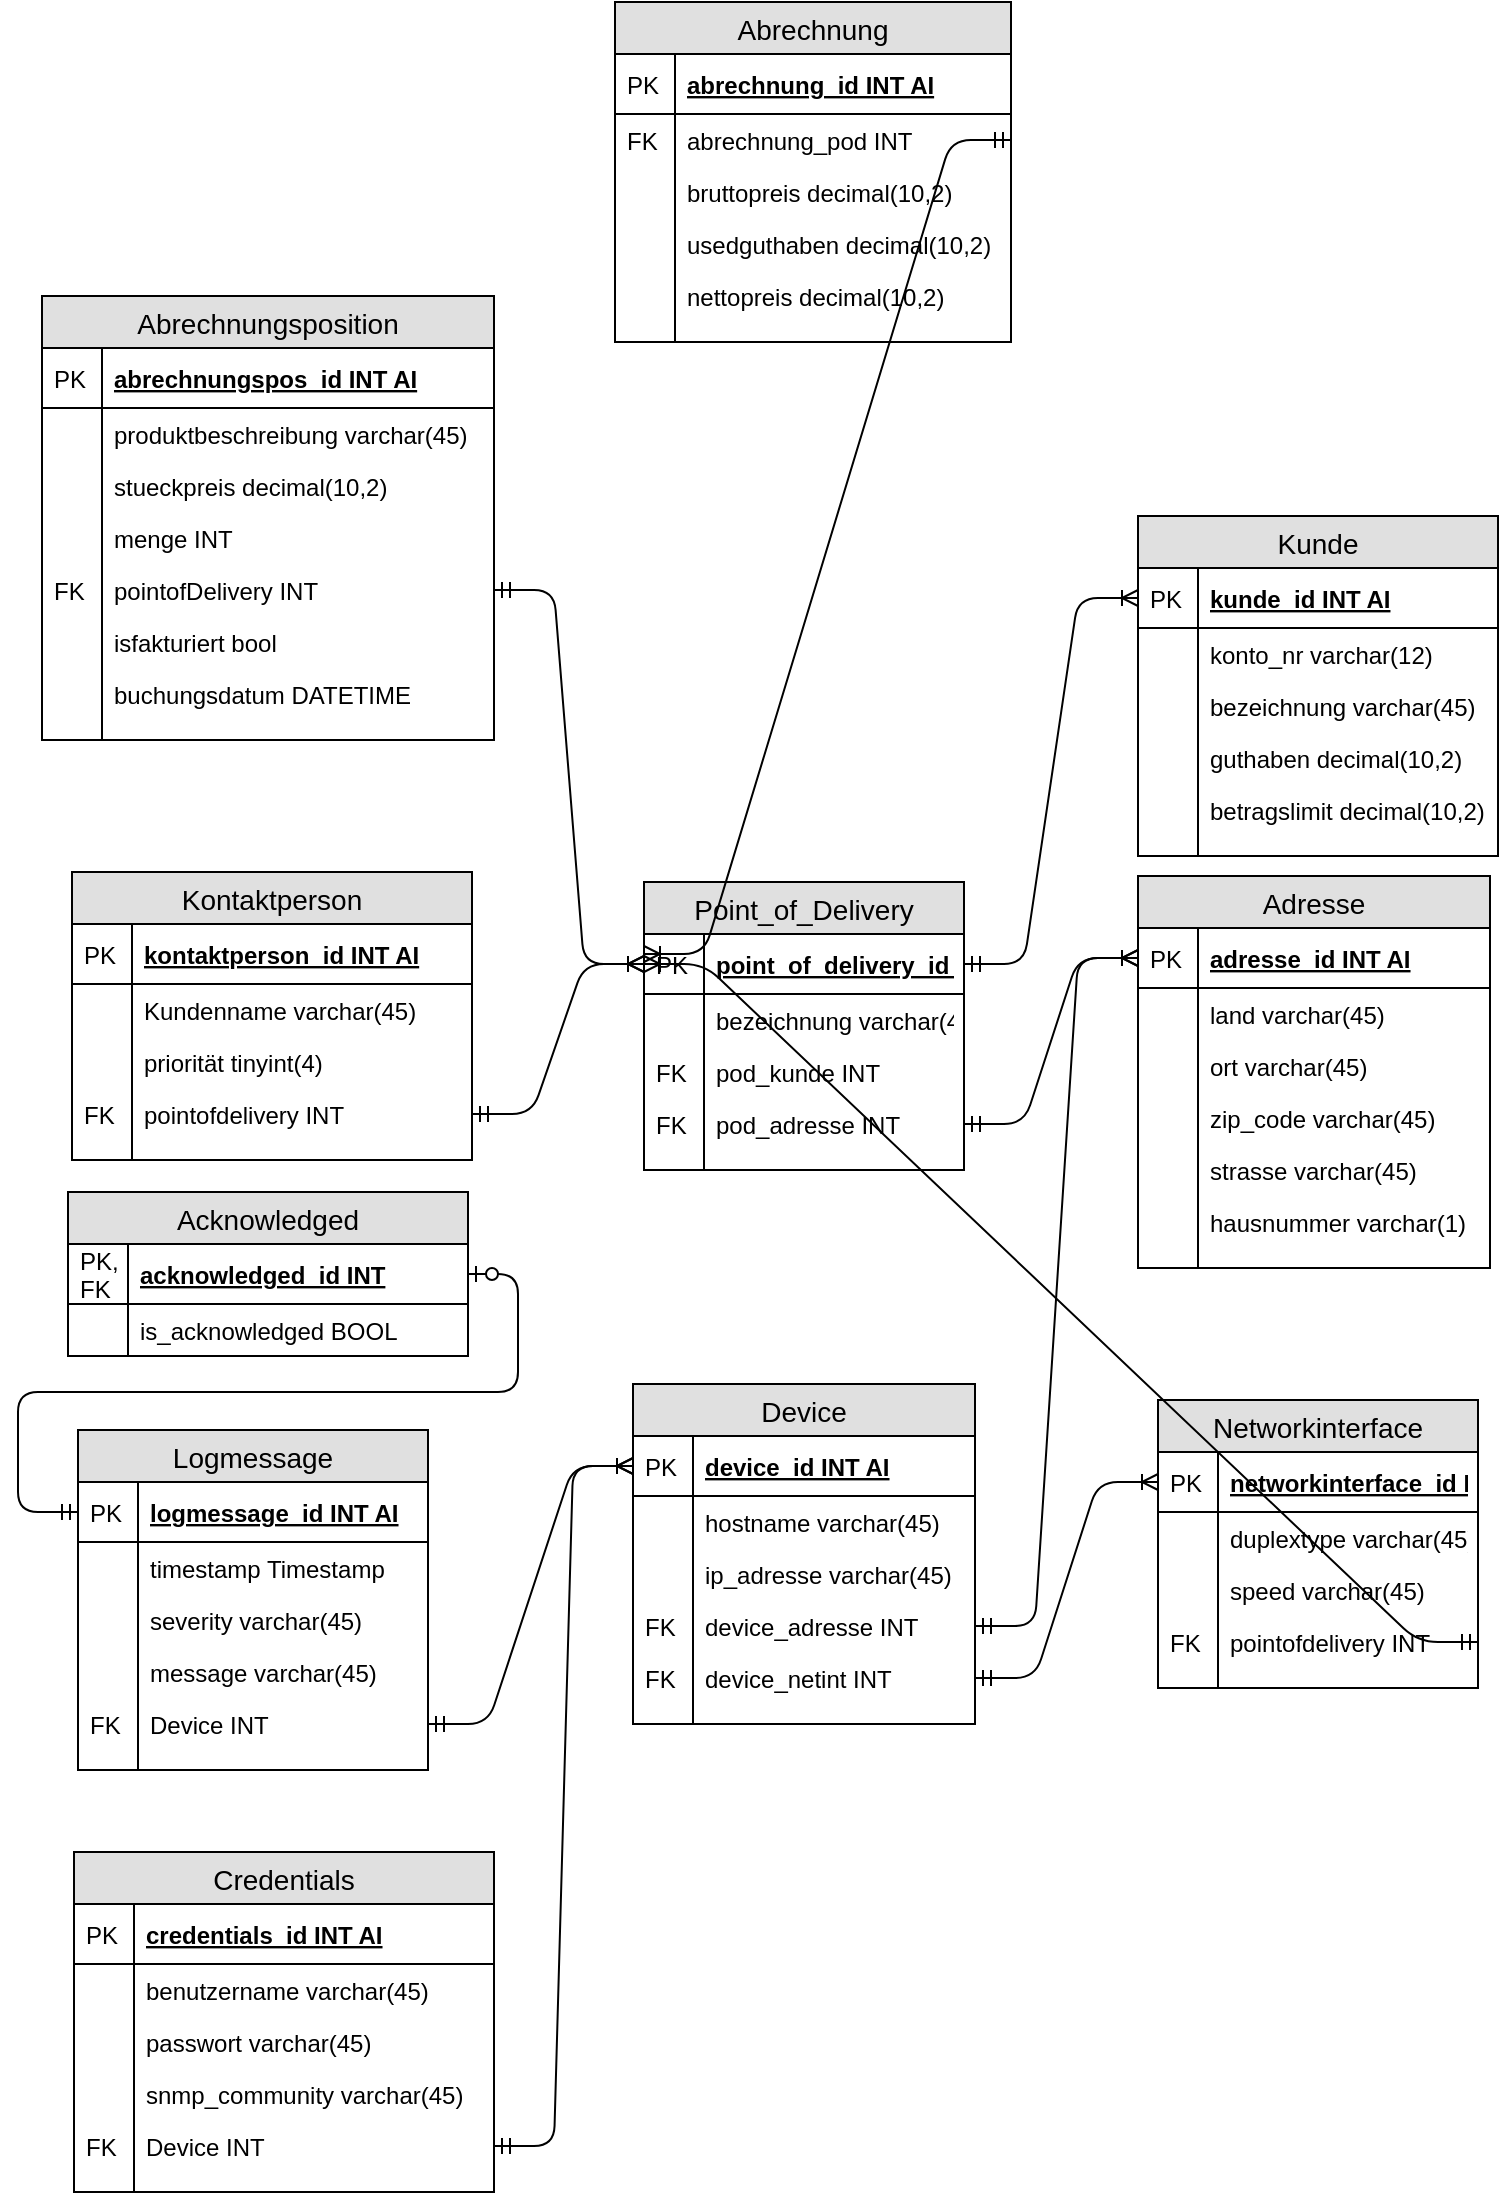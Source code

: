 <mxfile version="12.7.0" type="device"><diagram id="-VkYeXXcRJfX5uogWKdG" name="Page-1"><mxGraphModel dx="962" dy="754" grid="1" gridSize="10" guides="1" tooltips="1" connect="1" arrows="1" fold="1" page="1" pageScale="1" pageWidth="827" pageHeight="1169" math="0" shadow="0"><root><mxCell id="0"/><mxCell id="1" parent="0"/><mxCell id="9DIWr42FshF3PcGT53fW-1" value="Abrechnung" style="swimlane;fontStyle=0;childLayout=stackLayout;horizontal=1;startSize=26;fillColor=#e0e0e0;horizontalStack=0;resizeParent=1;resizeParentMax=0;resizeLast=0;collapsible=1;marginBottom=0;swimlaneFillColor=#ffffff;align=center;fontSize=14;" parent="1" vertex="1"><mxGeometry x="318.5" y="35" width="198" height="170" as="geometry"/></mxCell><mxCell id="9DIWr42FshF3PcGT53fW-2" value="abrechnung_id INT AI" style="shape=partialRectangle;top=0;left=0;right=0;bottom=1;align=left;verticalAlign=middle;fillColor=none;spacingLeft=34;spacingRight=4;overflow=hidden;rotatable=0;points=[[0,0.5],[1,0.5]];portConstraint=eastwest;dropTarget=0;fontStyle=5;fontSize=12;" parent="9DIWr42FshF3PcGT53fW-1" vertex="1"><mxGeometry y="26" width="198" height="30" as="geometry"/></mxCell><mxCell id="9DIWr42FshF3PcGT53fW-3" value="PK" style="shape=partialRectangle;top=0;left=0;bottom=0;fillColor=none;align=left;verticalAlign=middle;spacingLeft=4;spacingRight=4;overflow=hidden;rotatable=0;points=[];portConstraint=eastwest;part=1;fontSize=12;" parent="9DIWr42FshF3PcGT53fW-2" vertex="1" connectable="0"><mxGeometry width="30" height="30" as="geometry"/></mxCell><mxCell id="9DIWr42FshF3PcGT53fW-4" value="abrechnung_pod INT" style="shape=partialRectangle;top=0;left=0;right=0;bottom=0;align=left;verticalAlign=top;fillColor=none;spacingLeft=34;spacingRight=4;overflow=hidden;rotatable=0;points=[[0,0.5],[1,0.5]];portConstraint=eastwest;dropTarget=0;fontSize=12;" parent="9DIWr42FshF3PcGT53fW-1" vertex="1"><mxGeometry y="56" width="198" height="26" as="geometry"/></mxCell><mxCell id="9DIWr42FshF3PcGT53fW-5" value="FK" style="shape=partialRectangle;top=0;left=0;bottom=0;fillColor=none;align=left;verticalAlign=top;spacingLeft=4;spacingRight=4;overflow=hidden;rotatable=0;points=[];portConstraint=eastwest;part=1;fontSize=12;" parent="9DIWr42FshF3PcGT53fW-4" vertex="1" connectable="0"><mxGeometry width="30" height="26" as="geometry"/></mxCell><mxCell id="9DIWr42FshF3PcGT53fW-6" value="bruttopreis decimal(10,2)" style="shape=partialRectangle;top=0;left=0;right=0;bottom=0;align=left;verticalAlign=top;fillColor=none;spacingLeft=34;spacingRight=4;overflow=hidden;rotatable=0;points=[[0,0.5],[1,0.5]];portConstraint=eastwest;dropTarget=0;fontSize=12;" parent="9DIWr42FshF3PcGT53fW-1" vertex="1"><mxGeometry y="82" width="198" height="26" as="geometry"/></mxCell><mxCell id="9DIWr42FshF3PcGT53fW-7" value="" style="shape=partialRectangle;top=0;left=0;bottom=0;fillColor=none;align=left;verticalAlign=top;spacingLeft=4;spacingRight=4;overflow=hidden;rotatable=0;points=[];portConstraint=eastwest;part=1;fontSize=12;" parent="9DIWr42FshF3PcGT53fW-6" vertex="1" connectable="0"><mxGeometry width="30" height="26" as="geometry"/></mxCell><mxCell id="9DIWr42FshF3PcGT53fW-12" value="usedguthaben decimal(10,2)" style="shape=partialRectangle;top=0;left=0;right=0;bottom=0;align=left;verticalAlign=top;fillColor=none;spacingLeft=34;spacingRight=4;overflow=hidden;rotatable=0;points=[[0,0.5],[1,0.5]];portConstraint=eastwest;dropTarget=0;fontSize=12;" parent="9DIWr42FshF3PcGT53fW-1" vertex="1"><mxGeometry y="108" width="198" height="26" as="geometry"/></mxCell><mxCell id="9DIWr42FshF3PcGT53fW-13" value="" style="shape=partialRectangle;top=0;left=0;bottom=0;fillColor=none;align=left;verticalAlign=top;spacingLeft=4;spacingRight=4;overflow=hidden;rotatable=0;points=[];portConstraint=eastwest;part=1;fontSize=12;" parent="9DIWr42FshF3PcGT53fW-12" vertex="1" connectable="0"><mxGeometry width="30" height="26" as="geometry"/></mxCell><mxCell id="9DIWr42FshF3PcGT53fW-8" value="nettopreis decimal(10,2)" style="shape=partialRectangle;top=0;left=0;right=0;bottom=0;align=left;verticalAlign=top;fillColor=none;spacingLeft=34;spacingRight=4;overflow=hidden;rotatable=0;points=[[0,0.5],[1,0.5]];portConstraint=eastwest;dropTarget=0;fontSize=12;" parent="9DIWr42FshF3PcGT53fW-1" vertex="1"><mxGeometry y="134" width="198" height="26" as="geometry"/></mxCell><mxCell id="9DIWr42FshF3PcGT53fW-9" value="" style="shape=partialRectangle;top=0;left=0;bottom=0;fillColor=none;align=left;verticalAlign=top;spacingLeft=4;spacingRight=4;overflow=hidden;rotatable=0;points=[];portConstraint=eastwest;part=1;fontSize=12;" parent="9DIWr42FshF3PcGT53fW-8" vertex="1" connectable="0"><mxGeometry width="30" height="26" as="geometry"/></mxCell><mxCell id="9DIWr42FshF3PcGT53fW-10" value="" style="shape=partialRectangle;top=0;left=0;right=0;bottom=0;align=left;verticalAlign=top;fillColor=none;spacingLeft=34;spacingRight=4;overflow=hidden;rotatable=0;points=[[0,0.5],[1,0.5]];portConstraint=eastwest;dropTarget=0;fontSize=12;" parent="9DIWr42FshF3PcGT53fW-1" vertex="1"><mxGeometry y="160" width="198" height="10" as="geometry"/></mxCell><mxCell id="9DIWr42FshF3PcGT53fW-11" value="" style="shape=partialRectangle;top=0;left=0;bottom=0;fillColor=none;align=left;verticalAlign=top;spacingLeft=4;spacingRight=4;overflow=hidden;rotatable=0;points=[];portConstraint=eastwest;part=1;fontSize=12;" parent="9DIWr42FshF3PcGT53fW-10" vertex="1" connectable="0"><mxGeometry width="30" height="10" as="geometry"/></mxCell><mxCell id="9DIWr42FshF3PcGT53fW-14" value="Abrechnungsposition" style="swimlane;fontStyle=0;childLayout=stackLayout;horizontal=1;startSize=26;fillColor=#e0e0e0;horizontalStack=0;resizeParent=1;resizeParentMax=0;resizeLast=0;collapsible=1;marginBottom=0;swimlaneFillColor=#ffffff;align=center;fontSize=14;" parent="1" vertex="1"><mxGeometry x="32" y="182" width="226" height="222" as="geometry"/></mxCell><mxCell id="9DIWr42FshF3PcGT53fW-15" value="abrechnungspos_id INT AI" style="shape=partialRectangle;top=0;left=0;right=0;bottom=1;align=left;verticalAlign=middle;fillColor=none;spacingLeft=34;spacingRight=4;overflow=hidden;rotatable=0;points=[[0,0.5],[1,0.5]];portConstraint=eastwest;dropTarget=0;fontStyle=5;fontSize=12;" parent="9DIWr42FshF3PcGT53fW-14" vertex="1"><mxGeometry y="26" width="226" height="30" as="geometry"/></mxCell><mxCell id="9DIWr42FshF3PcGT53fW-16" value="PK" style="shape=partialRectangle;top=0;left=0;bottom=0;fillColor=none;align=left;verticalAlign=middle;spacingLeft=4;spacingRight=4;overflow=hidden;rotatable=0;points=[];portConstraint=eastwest;part=1;fontSize=12;" parent="9DIWr42FshF3PcGT53fW-15" vertex="1" connectable="0"><mxGeometry width="30" height="30" as="geometry"/></mxCell><mxCell id="9DIWr42FshF3PcGT53fW-17" value="produktbeschreibung varchar(45)" style="shape=partialRectangle;top=0;left=0;right=0;bottom=0;align=left;verticalAlign=top;fillColor=none;spacingLeft=34;spacingRight=4;overflow=hidden;rotatable=0;points=[[0,0.5],[1,0.5]];portConstraint=eastwest;dropTarget=0;fontSize=12;" parent="9DIWr42FshF3PcGT53fW-14" vertex="1"><mxGeometry y="56" width="226" height="26" as="geometry"/></mxCell><mxCell id="9DIWr42FshF3PcGT53fW-18" value="" style="shape=partialRectangle;top=0;left=0;bottom=0;fillColor=none;align=left;verticalAlign=top;spacingLeft=4;spacingRight=4;overflow=hidden;rotatable=0;points=[];portConstraint=eastwest;part=1;fontSize=12;" parent="9DIWr42FshF3PcGT53fW-17" vertex="1" connectable="0"><mxGeometry width="30" height="26" as="geometry"/></mxCell><mxCell id="9DIWr42FshF3PcGT53fW-19" value="stueckpreis decimal(10,2)" style="shape=partialRectangle;top=0;left=0;right=0;bottom=0;align=left;verticalAlign=top;fillColor=none;spacingLeft=34;spacingRight=4;overflow=hidden;rotatable=0;points=[[0,0.5],[1,0.5]];portConstraint=eastwest;dropTarget=0;fontSize=12;" parent="9DIWr42FshF3PcGT53fW-14" vertex="1"><mxGeometry y="82" width="226" height="26" as="geometry"/></mxCell><mxCell id="9DIWr42FshF3PcGT53fW-20" value="" style="shape=partialRectangle;top=0;left=0;bottom=0;fillColor=none;align=left;verticalAlign=top;spacingLeft=4;spacingRight=4;overflow=hidden;rotatable=0;points=[];portConstraint=eastwest;part=1;fontSize=12;" parent="9DIWr42FshF3PcGT53fW-19" vertex="1" connectable="0"><mxGeometry width="30" height="26" as="geometry"/></mxCell><mxCell id="9DIWr42FshF3PcGT53fW-27" value="menge INT" style="shape=partialRectangle;top=0;left=0;right=0;bottom=0;align=left;verticalAlign=top;fillColor=none;spacingLeft=34;spacingRight=4;overflow=hidden;rotatable=0;points=[[0,0.5],[1,0.5]];portConstraint=eastwest;dropTarget=0;fontSize=12;" parent="9DIWr42FshF3PcGT53fW-14" vertex="1"><mxGeometry y="108" width="226" height="26" as="geometry"/></mxCell><mxCell id="9DIWr42FshF3PcGT53fW-28" value="" style="shape=partialRectangle;top=0;left=0;bottom=0;fillColor=none;align=left;verticalAlign=top;spacingLeft=4;spacingRight=4;overflow=hidden;rotatable=0;points=[];portConstraint=eastwest;part=1;fontSize=12;" parent="9DIWr42FshF3PcGT53fW-27" vertex="1" connectable="0"><mxGeometry width="30" height="26" as="geometry"/></mxCell><mxCell id="9DIWr42FshF3PcGT53fW-21" value="pointofDelivery INT" style="shape=partialRectangle;top=0;left=0;right=0;bottom=0;align=left;verticalAlign=top;fillColor=none;spacingLeft=34;spacingRight=4;overflow=hidden;rotatable=0;points=[[0,0.5],[1,0.5]];portConstraint=eastwest;dropTarget=0;fontSize=12;" parent="9DIWr42FshF3PcGT53fW-14" vertex="1"><mxGeometry y="134" width="226" height="26" as="geometry"/></mxCell><mxCell id="9DIWr42FshF3PcGT53fW-22" value="FK" style="shape=partialRectangle;top=0;left=0;bottom=0;fillColor=none;align=left;verticalAlign=top;spacingLeft=4;spacingRight=4;overflow=hidden;rotatable=0;points=[];portConstraint=eastwest;part=1;fontSize=12;" parent="9DIWr42FshF3PcGT53fW-21" vertex="1" connectable="0"><mxGeometry width="30" height="26" as="geometry"/></mxCell><mxCell id="9DIWr42FshF3PcGT53fW-29" value="isfakturiert bool" style="shape=partialRectangle;top=0;left=0;right=0;bottom=0;align=left;verticalAlign=top;fillColor=none;spacingLeft=34;spacingRight=4;overflow=hidden;rotatable=0;points=[[0,0.5],[1,0.5]];portConstraint=eastwest;dropTarget=0;fontSize=12;" parent="9DIWr42FshF3PcGT53fW-14" vertex="1"><mxGeometry y="160" width="226" height="26" as="geometry"/></mxCell><mxCell id="9DIWr42FshF3PcGT53fW-30" value="" style="shape=partialRectangle;top=0;left=0;bottom=0;fillColor=none;align=left;verticalAlign=top;spacingLeft=4;spacingRight=4;overflow=hidden;rotatable=0;points=[];portConstraint=eastwest;part=1;fontSize=12;" parent="9DIWr42FshF3PcGT53fW-29" vertex="1" connectable="0"><mxGeometry width="30" height="26" as="geometry"/></mxCell><mxCell id="9DIWr42FshF3PcGT53fW-25" value="buchungsdatum DATETIME" style="shape=partialRectangle;top=0;left=0;right=0;bottom=0;align=left;verticalAlign=top;fillColor=none;spacingLeft=34;spacingRight=4;overflow=hidden;rotatable=0;points=[[0,0.5],[1,0.5]];portConstraint=eastwest;dropTarget=0;fontSize=12;" parent="9DIWr42FshF3PcGT53fW-14" vertex="1"><mxGeometry y="186" width="226" height="26" as="geometry"/></mxCell><mxCell id="9DIWr42FshF3PcGT53fW-26" value="" style="shape=partialRectangle;top=0;left=0;bottom=0;fillColor=none;align=left;verticalAlign=top;spacingLeft=4;spacingRight=4;overflow=hidden;rotatable=0;points=[];portConstraint=eastwest;part=1;fontSize=12;" parent="9DIWr42FshF3PcGT53fW-25" vertex="1" connectable="0"><mxGeometry width="30" height="26" as="geometry"/></mxCell><mxCell id="9DIWr42FshF3PcGT53fW-23" value="" style="shape=partialRectangle;top=0;left=0;right=0;bottom=0;align=left;verticalAlign=top;fillColor=none;spacingLeft=34;spacingRight=4;overflow=hidden;rotatable=0;points=[[0,0.5],[1,0.5]];portConstraint=eastwest;dropTarget=0;fontSize=12;" parent="9DIWr42FshF3PcGT53fW-14" vertex="1"><mxGeometry y="212" width="226" height="10" as="geometry"/></mxCell><mxCell id="9DIWr42FshF3PcGT53fW-24" value="" style="shape=partialRectangle;top=0;left=0;bottom=0;fillColor=none;align=left;verticalAlign=top;spacingLeft=4;spacingRight=4;overflow=hidden;rotatable=0;points=[];portConstraint=eastwest;part=1;fontSize=12;" parent="9DIWr42FshF3PcGT53fW-23" vertex="1" connectable="0"><mxGeometry width="30" height="10" as="geometry"/></mxCell><mxCell id="9DIWr42FshF3PcGT53fW-31" value="Adresse" style="swimlane;fontStyle=0;childLayout=stackLayout;horizontal=1;startSize=26;fillColor=#e0e0e0;horizontalStack=0;resizeParent=1;resizeParentMax=0;resizeLast=0;collapsible=1;marginBottom=0;swimlaneFillColor=#ffffff;align=center;fontSize=14;" parent="1" vertex="1"><mxGeometry x="580" y="472" width="176" height="196" as="geometry"/></mxCell><mxCell id="9DIWr42FshF3PcGT53fW-32" value="adresse_id INT AI" style="shape=partialRectangle;top=0;left=0;right=0;bottom=1;align=left;verticalAlign=middle;fillColor=none;spacingLeft=34;spacingRight=4;overflow=hidden;rotatable=0;points=[[0,0.5],[1,0.5]];portConstraint=eastwest;dropTarget=0;fontStyle=5;fontSize=12;" parent="9DIWr42FshF3PcGT53fW-31" vertex="1"><mxGeometry y="26" width="176" height="30" as="geometry"/></mxCell><mxCell id="9DIWr42FshF3PcGT53fW-33" value="PK" style="shape=partialRectangle;top=0;left=0;bottom=0;fillColor=none;align=left;verticalAlign=middle;spacingLeft=4;spacingRight=4;overflow=hidden;rotatable=0;points=[];portConstraint=eastwest;part=1;fontSize=12;" parent="9DIWr42FshF3PcGT53fW-32" vertex="1" connectable="0"><mxGeometry width="30" height="30" as="geometry"/></mxCell><mxCell id="9DIWr42FshF3PcGT53fW-34" value="land varchar(45)" style="shape=partialRectangle;top=0;left=0;right=0;bottom=0;align=left;verticalAlign=top;fillColor=none;spacingLeft=34;spacingRight=4;overflow=hidden;rotatable=0;points=[[0,0.5],[1,0.5]];portConstraint=eastwest;dropTarget=0;fontSize=12;" parent="9DIWr42FshF3PcGT53fW-31" vertex="1"><mxGeometry y="56" width="176" height="26" as="geometry"/></mxCell><mxCell id="9DIWr42FshF3PcGT53fW-35" value="" style="shape=partialRectangle;top=0;left=0;bottom=0;fillColor=none;align=left;verticalAlign=top;spacingLeft=4;spacingRight=4;overflow=hidden;rotatable=0;points=[];portConstraint=eastwest;part=1;fontSize=12;" parent="9DIWr42FshF3PcGT53fW-34" vertex="1" connectable="0"><mxGeometry width="30" height="26" as="geometry"/></mxCell><mxCell id="9DIWr42FshF3PcGT53fW-36" value="ort varchar(45)" style="shape=partialRectangle;top=0;left=0;right=0;bottom=0;align=left;verticalAlign=top;fillColor=none;spacingLeft=34;spacingRight=4;overflow=hidden;rotatable=0;points=[[0,0.5],[1,0.5]];portConstraint=eastwest;dropTarget=0;fontSize=12;" parent="9DIWr42FshF3PcGT53fW-31" vertex="1"><mxGeometry y="82" width="176" height="26" as="geometry"/></mxCell><mxCell id="9DIWr42FshF3PcGT53fW-37" value="" style="shape=partialRectangle;top=0;left=0;bottom=0;fillColor=none;align=left;verticalAlign=top;spacingLeft=4;spacingRight=4;overflow=hidden;rotatable=0;points=[];portConstraint=eastwest;part=1;fontSize=12;" parent="9DIWr42FshF3PcGT53fW-36" vertex="1" connectable="0"><mxGeometry width="30" height="26" as="geometry"/></mxCell><mxCell id="9DIWr42FshF3PcGT53fW-42" value="zip_code varchar(45)" style="shape=partialRectangle;top=0;left=0;right=0;bottom=0;align=left;verticalAlign=top;fillColor=none;spacingLeft=34;spacingRight=4;overflow=hidden;rotatable=0;points=[[0,0.5],[1,0.5]];portConstraint=eastwest;dropTarget=0;fontSize=12;" parent="9DIWr42FshF3PcGT53fW-31" vertex="1"><mxGeometry y="108" width="176" height="26" as="geometry"/></mxCell><mxCell id="9DIWr42FshF3PcGT53fW-43" value="" style="shape=partialRectangle;top=0;left=0;bottom=0;fillColor=none;align=left;verticalAlign=top;spacingLeft=4;spacingRight=4;overflow=hidden;rotatable=0;points=[];portConstraint=eastwest;part=1;fontSize=12;" parent="9DIWr42FshF3PcGT53fW-42" vertex="1" connectable="0"><mxGeometry width="30" height="26" as="geometry"/></mxCell><mxCell id="9DIWr42FshF3PcGT53fW-44" value="strasse varchar(45)" style="shape=partialRectangle;top=0;left=0;right=0;bottom=0;align=left;verticalAlign=top;fillColor=none;spacingLeft=34;spacingRight=4;overflow=hidden;rotatable=0;points=[[0,0.5],[1,0.5]];portConstraint=eastwest;dropTarget=0;fontSize=12;" parent="9DIWr42FshF3PcGT53fW-31" vertex="1"><mxGeometry y="134" width="176" height="26" as="geometry"/></mxCell><mxCell id="9DIWr42FshF3PcGT53fW-45" value="" style="shape=partialRectangle;top=0;left=0;bottom=0;fillColor=none;align=left;verticalAlign=top;spacingLeft=4;spacingRight=4;overflow=hidden;rotatable=0;points=[];portConstraint=eastwest;part=1;fontSize=12;" parent="9DIWr42FshF3PcGT53fW-44" vertex="1" connectable="0"><mxGeometry width="30" height="26" as="geometry"/></mxCell><mxCell id="9DIWr42FshF3PcGT53fW-38" value="hausnummer varchar(1)" style="shape=partialRectangle;top=0;left=0;right=0;bottom=0;align=left;verticalAlign=top;fillColor=none;spacingLeft=34;spacingRight=4;overflow=hidden;rotatable=0;points=[[0,0.5],[1,0.5]];portConstraint=eastwest;dropTarget=0;fontSize=12;" parent="9DIWr42FshF3PcGT53fW-31" vertex="1"><mxGeometry y="160" width="176" height="26" as="geometry"/></mxCell><mxCell id="9DIWr42FshF3PcGT53fW-39" value="" style="shape=partialRectangle;top=0;left=0;bottom=0;fillColor=none;align=left;verticalAlign=top;spacingLeft=4;spacingRight=4;overflow=hidden;rotatable=0;points=[];portConstraint=eastwest;part=1;fontSize=12;" parent="9DIWr42FshF3PcGT53fW-38" vertex="1" connectable="0"><mxGeometry width="30" height="26" as="geometry"/></mxCell><mxCell id="9DIWr42FshF3PcGT53fW-40" value="" style="shape=partialRectangle;top=0;left=0;right=0;bottom=0;align=left;verticalAlign=top;fillColor=none;spacingLeft=34;spacingRight=4;overflow=hidden;rotatable=0;points=[[0,0.5],[1,0.5]];portConstraint=eastwest;dropTarget=0;fontSize=12;" parent="9DIWr42FshF3PcGT53fW-31" vertex="1"><mxGeometry y="186" width="176" height="10" as="geometry"/></mxCell><mxCell id="9DIWr42FshF3PcGT53fW-41" value="" style="shape=partialRectangle;top=0;left=0;bottom=0;fillColor=none;align=left;verticalAlign=top;spacingLeft=4;spacingRight=4;overflow=hidden;rotatable=0;points=[];portConstraint=eastwest;part=1;fontSize=12;" parent="9DIWr42FshF3PcGT53fW-40" vertex="1" connectable="0"><mxGeometry width="30" height="10" as="geometry"/></mxCell><mxCell id="9DIWr42FshF3PcGT53fW-46" value="Credentials" style="swimlane;fontStyle=0;childLayout=stackLayout;horizontal=1;startSize=26;fillColor=#e0e0e0;horizontalStack=0;resizeParent=1;resizeParentMax=0;resizeLast=0;collapsible=1;marginBottom=0;swimlaneFillColor=#ffffff;align=center;fontSize=14;" parent="1" vertex="1"><mxGeometry x="48" y="960" width="210" height="170" as="geometry"/></mxCell><mxCell id="9DIWr42FshF3PcGT53fW-47" value="credentials_id INT AI" style="shape=partialRectangle;top=0;left=0;right=0;bottom=1;align=left;verticalAlign=middle;fillColor=none;spacingLeft=34;spacingRight=4;overflow=hidden;rotatable=0;points=[[0,0.5],[1,0.5]];portConstraint=eastwest;dropTarget=0;fontStyle=5;fontSize=12;" parent="9DIWr42FshF3PcGT53fW-46" vertex="1"><mxGeometry y="26" width="210" height="30" as="geometry"/></mxCell><mxCell id="9DIWr42FshF3PcGT53fW-48" value="PK" style="shape=partialRectangle;top=0;left=0;bottom=0;fillColor=none;align=left;verticalAlign=middle;spacingLeft=4;spacingRight=4;overflow=hidden;rotatable=0;points=[];portConstraint=eastwest;part=1;fontSize=12;" parent="9DIWr42FshF3PcGT53fW-47" vertex="1" connectable="0"><mxGeometry width="30" height="30" as="geometry"/></mxCell><mxCell id="9DIWr42FshF3PcGT53fW-49" value="benutzername varchar(45)" style="shape=partialRectangle;top=0;left=0;right=0;bottom=0;align=left;verticalAlign=top;fillColor=none;spacingLeft=34;spacingRight=4;overflow=hidden;rotatable=0;points=[[0,0.5],[1,0.5]];portConstraint=eastwest;dropTarget=0;fontSize=12;" parent="9DIWr42FshF3PcGT53fW-46" vertex="1"><mxGeometry y="56" width="210" height="26" as="geometry"/></mxCell><mxCell id="9DIWr42FshF3PcGT53fW-50" value="" style="shape=partialRectangle;top=0;left=0;bottom=0;fillColor=none;align=left;verticalAlign=top;spacingLeft=4;spacingRight=4;overflow=hidden;rotatable=0;points=[];portConstraint=eastwest;part=1;fontSize=12;" parent="9DIWr42FshF3PcGT53fW-49" vertex="1" connectable="0"><mxGeometry width="30" height="26" as="geometry"/></mxCell><mxCell id="9DIWr42FshF3PcGT53fW-51" value="passwort varchar(45)" style="shape=partialRectangle;top=0;left=0;right=0;bottom=0;align=left;verticalAlign=top;fillColor=none;spacingLeft=34;spacingRight=4;overflow=hidden;rotatable=0;points=[[0,0.5],[1,0.5]];portConstraint=eastwest;dropTarget=0;fontSize=12;" parent="9DIWr42FshF3PcGT53fW-46" vertex="1"><mxGeometry y="82" width="210" height="26" as="geometry"/></mxCell><mxCell id="9DIWr42FshF3PcGT53fW-52" value="" style="shape=partialRectangle;top=0;left=0;bottom=0;fillColor=none;align=left;verticalAlign=top;spacingLeft=4;spacingRight=4;overflow=hidden;rotatable=0;points=[];portConstraint=eastwest;part=1;fontSize=12;" parent="9DIWr42FshF3PcGT53fW-51" vertex="1" connectable="0"><mxGeometry width="30" height="26" as="geometry"/></mxCell><mxCell id="9DIWr42FshF3PcGT53fW-57" value="snmp_community varchar(45)" style="shape=partialRectangle;top=0;left=0;right=0;bottom=0;align=left;verticalAlign=top;fillColor=none;spacingLeft=34;spacingRight=4;overflow=hidden;rotatable=0;points=[[0,0.5],[1,0.5]];portConstraint=eastwest;dropTarget=0;fontSize=12;" parent="9DIWr42FshF3PcGT53fW-46" vertex="1"><mxGeometry y="108" width="210" height="26" as="geometry"/></mxCell><mxCell id="9DIWr42FshF3PcGT53fW-58" value="" style="shape=partialRectangle;top=0;left=0;bottom=0;fillColor=none;align=left;verticalAlign=top;spacingLeft=4;spacingRight=4;overflow=hidden;rotatable=0;points=[];portConstraint=eastwest;part=1;fontSize=12;" parent="9DIWr42FshF3PcGT53fW-57" vertex="1" connectable="0"><mxGeometry width="30" height="26" as="geometry"/></mxCell><mxCell id="9DIWr42FshF3PcGT53fW-53" value="Device INT" style="shape=partialRectangle;top=0;left=0;right=0;bottom=0;align=left;verticalAlign=top;fillColor=none;spacingLeft=34;spacingRight=4;overflow=hidden;rotatable=0;points=[[0,0.5],[1,0.5]];portConstraint=eastwest;dropTarget=0;fontSize=12;" parent="9DIWr42FshF3PcGT53fW-46" vertex="1"><mxGeometry y="134" width="210" height="26" as="geometry"/></mxCell><mxCell id="9DIWr42FshF3PcGT53fW-54" value="FK" style="shape=partialRectangle;top=0;left=0;bottom=0;fillColor=none;align=left;verticalAlign=top;spacingLeft=4;spacingRight=4;overflow=hidden;rotatable=0;points=[];portConstraint=eastwest;part=1;fontSize=12;" parent="9DIWr42FshF3PcGT53fW-53" vertex="1" connectable="0"><mxGeometry width="30" height="26" as="geometry"/></mxCell><mxCell id="9DIWr42FshF3PcGT53fW-55" value="" style="shape=partialRectangle;top=0;left=0;right=0;bottom=0;align=left;verticalAlign=top;fillColor=none;spacingLeft=34;spacingRight=4;overflow=hidden;rotatable=0;points=[[0,0.5],[1,0.5]];portConstraint=eastwest;dropTarget=0;fontSize=12;" parent="9DIWr42FshF3PcGT53fW-46" vertex="1"><mxGeometry y="160" width="210" height="10" as="geometry"/></mxCell><mxCell id="9DIWr42FshF3PcGT53fW-56" value="" style="shape=partialRectangle;top=0;left=0;bottom=0;fillColor=none;align=left;verticalAlign=top;spacingLeft=4;spacingRight=4;overflow=hidden;rotatable=0;points=[];portConstraint=eastwest;part=1;fontSize=12;" parent="9DIWr42FshF3PcGT53fW-55" vertex="1" connectable="0"><mxGeometry width="30" height="10" as="geometry"/></mxCell><mxCell id="9DIWr42FshF3PcGT53fW-59" value="Device" style="swimlane;fontStyle=0;childLayout=stackLayout;horizontal=1;startSize=26;fillColor=#e0e0e0;horizontalStack=0;resizeParent=1;resizeParentMax=0;resizeLast=0;collapsible=1;marginBottom=0;swimlaneFillColor=#ffffff;align=center;fontSize=14;" parent="1" vertex="1"><mxGeometry x="327.5" y="726" width="171" height="170" as="geometry"/></mxCell><mxCell id="9DIWr42FshF3PcGT53fW-60" value="device_id INT AI" style="shape=partialRectangle;top=0;left=0;right=0;bottom=1;align=left;verticalAlign=middle;fillColor=none;spacingLeft=34;spacingRight=4;overflow=hidden;rotatable=0;points=[[0,0.5],[1,0.5]];portConstraint=eastwest;dropTarget=0;fontStyle=5;fontSize=12;" parent="9DIWr42FshF3PcGT53fW-59" vertex="1"><mxGeometry y="26" width="171" height="30" as="geometry"/></mxCell><mxCell id="9DIWr42FshF3PcGT53fW-61" value="PK" style="shape=partialRectangle;top=0;left=0;bottom=0;fillColor=none;align=left;verticalAlign=middle;spacingLeft=4;spacingRight=4;overflow=hidden;rotatable=0;points=[];portConstraint=eastwest;part=1;fontSize=12;" parent="9DIWr42FshF3PcGT53fW-60" vertex="1" connectable="0"><mxGeometry width="30" height="30" as="geometry"/></mxCell><mxCell id="9DIWr42FshF3PcGT53fW-62" value="hostname varchar(45)" style="shape=partialRectangle;top=0;left=0;right=0;bottom=0;align=left;verticalAlign=top;fillColor=none;spacingLeft=34;spacingRight=4;overflow=hidden;rotatable=0;points=[[0,0.5],[1,0.5]];portConstraint=eastwest;dropTarget=0;fontSize=12;" parent="9DIWr42FshF3PcGT53fW-59" vertex="1"><mxGeometry y="56" width="171" height="26" as="geometry"/></mxCell><mxCell id="9DIWr42FshF3PcGT53fW-63" value="" style="shape=partialRectangle;top=0;left=0;bottom=0;fillColor=none;align=left;verticalAlign=top;spacingLeft=4;spacingRight=4;overflow=hidden;rotatable=0;points=[];portConstraint=eastwest;part=1;fontSize=12;" parent="9DIWr42FshF3PcGT53fW-62" vertex="1" connectable="0"><mxGeometry width="30" height="26" as="geometry"/></mxCell><mxCell id="9DIWr42FshF3PcGT53fW-64" value="ip_adresse varchar(45)" style="shape=partialRectangle;top=0;left=0;right=0;bottom=0;align=left;verticalAlign=top;fillColor=none;spacingLeft=34;spacingRight=4;overflow=hidden;rotatable=0;points=[[0,0.5],[1,0.5]];portConstraint=eastwest;dropTarget=0;fontSize=12;" parent="9DIWr42FshF3PcGT53fW-59" vertex="1"><mxGeometry y="82" width="171" height="26" as="geometry"/></mxCell><mxCell id="9DIWr42FshF3PcGT53fW-65" value="" style="shape=partialRectangle;top=0;left=0;bottom=0;fillColor=none;align=left;verticalAlign=top;spacingLeft=4;spacingRight=4;overflow=hidden;rotatable=0;points=[];portConstraint=eastwest;part=1;fontSize=12;" parent="9DIWr42FshF3PcGT53fW-64" vertex="1" connectable="0"><mxGeometry width="30" height="26" as="geometry"/></mxCell><mxCell id="9DIWr42FshF3PcGT53fW-70" value="device_adresse INT" style="shape=partialRectangle;top=0;left=0;right=0;bottom=0;align=left;verticalAlign=top;fillColor=none;spacingLeft=34;spacingRight=4;overflow=hidden;rotatable=0;points=[[0,0.5],[1,0.5]];portConstraint=eastwest;dropTarget=0;fontSize=12;" parent="9DIWr42FshF3PcGT53fW-59" vertex="1"><mxGeometry y="108" width="171" height="26" as="geometry"/></mxCell><mxCell id="9DIWr42FshF3PcGT53fW-71" value="FK" style="shape=partialRectangle;top=0;left=0;bottom=0;fillColor=none;align=left;verticalAlign=top;spacingLeft=4;spacingRight=4;overflow=hidden;rotatable=0;points=[];portConstraint=eastwest;part=1;fontSize=12;" parent="9DIWr42FshF3PcGT53fW-70" vertex="1" connectable="0"><mxGeometry width="30" height="26" as="geometry"/></mxCell><mxCell id="9DIWr42FshF3PcGT53fW-66" value="device_netint INT" style="shape=partialRectangle;top=0;left=0;right=0;bottom=0;align=left;verticalAlign=top;fillColor=none;spacingLeft=34;spacingRight=4;overflow=hidden;rotatable=0;points=[[0,0.5],[1,0.5]];portConstraint=eastwest;dropTarget=0;fontSize=12;" parent="9DIWr42FshF3PcGT53fW-59" vertex="1"><mxGeometry y="134" width="171" height="26" as="geometry"/></mxCell><mxCell id="9DIWr42FshF3PcGT53fW-67" value="FK" style="shape=partialRectangle;top=0;left=0;bottom=0;fillColor=none;align=left;verticalAlign=top;spacingLeft=4;spacingRight=4;overflow=hidden;rotatable=0;points=[];portConstraint=eastwest;part=1;fontSize=12;" parent="9DIWr42FshF3PcGT53fW-66" vertex="1" connectable="0"><mxGeometry width="30" height="26" as="geometry"/></mxCell><mxCell id="9DIWr42FshF3PcGT53fW-68" value="" style="shape=partialRectangle;top=0;left=0;right=0;bottom=0;align=left;verticalAlign=top;fillColor=none;spacingLeft=34;spacingRight=4;overflow=hidden;rotatable=0;points=[[0,0.5],[1,0.5]];portConstraint=eastwest;dropTarget=0;fontSize=12;" parent="9DIWr42FshF3PcGT53fW-59" vertex="1"><mxGeometry y="160" width="171" height="10" as="geometry"/></mxCell><mxCell id="9DIWr42FshF3PcGT53fW-69" value="" style="shape=partialRectangle;top=0;left=0;bottom=0;fillColor=none;align=left;verticalAlign=top;spacingLeft=4;spacingRight=4;overflow=hidden;rotatable=0;points=[];portConstraint=eastwest;part=1;fontSize=12;" parent="9DIWr42FshF3PcGT53fW-68" vertex="1" connectable="0"><mxGeometry width="30" height="10" as="geometry"/></mxCell><mxCell id="9DIWr42FshF3PcGT53fW-72" value="Kontaktperson" style="swimlane;fontStyle=0;childLayout=stackLayout;horizontal=1;startSize=26;fillColor=#e0e0e0;horizontalStack=0;resizeParent=1;resizeParentMax=0;resizeLast=0;collapsible=1;marginBottom=0;swimlaneFillColor=#ffffff;align=center;fontSize=14;" parent="1" vertex="1"><mxGeometry x="47" y="470" width="200" height="144" as="geometry"/></mxCell><mxCell id="9DIWr42FshF3PcGT53fW-73" value="kontaktperson_id INT AI" style="shape=partialRectangle;top=0;left=0;right=0;bottom=1;align=left;verticalAlign=middle;fillColor=none;spacingLeft=34;spacingRight=4;overflow=hidden;rotatable=0;points=[[0,0.5],[1,0.5]];portConstraint=eastwest;dropTarget=0;fontStyle=5;fontSize=12;" parent="9DIWr42FshF3PcGT53fW-72" vertex="1"><mxGeometry y="26" width="200" height="30" as="geometry"/></mxCell><mxCell id="9DIWr42FshF3PcGT53fW-74" value="PK" style="shape=partialRectangle;top=0;left=0;bottom=0;fillColor=none;align=left;verticalAlign=middle;spacingLeft=4;spacingRight=4;overflow=hidden;rotatable=0;points=[];portConstraint=eastwest;part=1;fontSize=12;" parent="9DIWr42FshF3PcGT53fW-73" vertex="1" connectable="0"><mxGeometry width="30" height="30" as="geometry"/></mxCell><mxCell id="9DIWr42FshF3PcGT53fW-75" value="Kundenname varchar(45)" style="shape=partialRectangle;top=0;left=0;right=0;bottom=0;align=left;verticalAlign=top;fillColor=none;spacingLeft=34;spacingRight=4;overflow=hidden;rotatable=0;points=[[0,0.5],[1,0.5]];portConstraint=eastwest;dropTarget=0;fontSize=12;" parent="9DIWr42FshF3PcGT53fW-72" vertex="1"><mxGeometry y="56" width="200" height="26" as="geometry"/></mxCell><mxCell id="9DIWr42FshF3PcGT53fW-76" value="" style="shape=partialRectangle;top=0;left=0;bottom=0;fillColor=none;align=left;verticalAlign=top;spacingLeft=4;spacingRight=4;overflow=hidden;rotatable=0;points=[];portConstraint=eastwest;part=1;fontSize=12;" parent="9DIWr42FshF3PcGT53fW-75" vertex="1" connectable="0"><mxGeometry width="30" height="26" as="geometry"/></mxCell><mxCell id="9DIWr42FshF3PcGT53fW-77" value="priorität tinyint(4)" style="shape=partialRectangle;top=0;left=0;right=0;bottom=0;align=left;verticalAlign=top;fillColor=none;spacingLeft=34;spacingRight=4;overflow=hidden;rotatable=0;points=[[0,0.5],[1,0.5]];portConstraint=eastwest;dropTarget=0;fontSize=12;" parent="9DIWr42FshF3PcGT53fW-72" vertex="1"><mxGeometry y="82" width="200" height="26" as="geometry"/></mxCell><mxCell id="9DIWr42FshF3PcGT53fW-78" value="" style="shape=partialRectangle;top=0;left=0;bottom=0;fillColor=none;align=left;verticalAlign=top;spacingLeft=4;spacingRight=4;overflow=hidden;rotatable=0;points=[];portConstraint=eastwest;part=1;fontSize=12;" parent="9DIWr42FshF3PcGT53fW-77" vertex="1" connectable="0"><mxGeometry width="30" height="26" as="geometry"/></mxCell><mxCell id="9DIWr42FshF3PcGT53fW-79" value="pointofdelivery INT" style="shape=partialRectangle;top=0;left=0;right=0;bottom=0;align=left;verticalAlign=top;fillColor=none;spacingLeft=34;spacingRight=4;overflow=hidden;rotatable=0;points=[[0,0.5],[1,0.5]];portConstraint=eastwest;dropTarget=0;fontSize=12;" parent="9DIWr42FshF3PcGT53fW-72" vertex="1"><mxGeometry y="108" width="200" height="26" as="geometry"/></mxCell><mxCell id="9DIWr42FshF3PcGT53fW-80" value="FK" style="shape=partialRectangle;top=0;left=0;bottom=0;fillColor=none;align=left;verticalAlign=top;spacingLeft=4;spacingRight=4;overflow=hidden;rotatable=0;points=[];portConstraint=eastwest;part=1;fontSize=12;" parent="9DIWr42FshF3PcGT53fW-79" vertex="1" connectable="0"><mxGeometry width="30" height="26" as="geometry"/></mxCell><mxCell id="9DIWr42FshF3PcGT53fW-81" value="" style="shape=partialRectangle;top=0;left=0;right=0;bottom=0;align=left;verticalAlign=top;fillColor=none;spacingLeft=34;spacingRight=4;overflow=hidden;rotatable=0;points=[[0,0.5],[1,0.5]];portConstraint=eastwest;dropTarget=0;fontSize=12;" parent="9DIWr42FshF3PcGT53fW-72" vertex="1"><mxGeometry y="134" width="200" height="10" as="geometry"/></mxCell><mxCell id="9DIWr42FshF3PcGT53fW-82" value="" style="shape=partialRectangle;top=0;left=0;bottom=0;fillColor=none;align=left;verticalAlign=top;spacingLeft=4;spacingRight=4;overflow=hidden;rotatable=0;points=[];portConstraint=eastwest;part=1;fontSize=12;" parent="9DIWr42FshF3PcGT53fW-81" vertex="1" connectable="0"><mxGeometry width="30" height="10" as="geometry"/></mxCell><mxCell id="9DIWr42FshF3PcGT53fW-83" value="Kunde" style="swimlane;fontStyle=0;childLayout=stackLayout;horizontal=1;startSize=26;fillColor=#e0e0e0;horizontalStack=0;resizeParent=1;resizeParentMax=0;resizeLast=0;collapsible=1;marginBottom=0;swimlaneFillColor=#ffffff;align=center;fontSize=14;" parent="1" vertex="1"><mxGeometry x="580" y="292" width="180" height="170" as="geometry"/></mxCell><mxCell id="9DIWr42FshF3PcGT53fW-84" value="kunde_id INT AI" style="shape=partialRectangle;top=0;left=0;right=0;bottom=1;align=left;verticalAlign=middle;fillColor=none;spacingLeft=34;spacingRight=4;overflow=hidden;rotatable=0;points=[[0,0.5],[1,0.5]];portConstraint=eastwest;dropTarget=0;fontStyle=5;fontSize=12;" parent="9DIWr42FshF3PcGT53fW-83" vertex="1"><mxGeometry y="26" width="180" height="30" as="geometry"/></mxCell><mxCell id="9DIWr42FshF3PcGT53fW-85" value="PK" style="shape=partialRectangle;top=0;left=0;bottom=0;fillColor=none;align=left;verticalAlign=middle;spacingLeft=4;spacingRight=4;overflow=hidden;rotatable=0;points=[];portConstraint=eastwest;part=1;fontSize=12;" parent="9DIWr42FshF3PcGT53fW-84" vertex="1" connectable="0"><mxGeometry width="30" height="30" as="geometry"/></mxCell><mxCell id="9DIWr42FshF3PcGT53fW-86" value="konto_nr varchar(12)" style="shape=partialRectangle;top=0;left=0;right=0;bottom=0;align=left;verticalAlign=top;fillColor=none;spacingLeft=34;spacingRight=4;overflow=hidden;rotatable=0;points=[[0,0.5],[1,0.5]];portConstraint=eastwest;dropTarget=0;fontSize=12;" parent="9DIWr42FshF3PcGT53fW-83" vertex="1"><mxGeometry y="56" width="180" height="26" as="geometry"/></mxCell><mxCell id="9DIWr42FshF3PcGT53fW-87" value="" style="shape=partialRectangle;top=0;left=0;bottom=0;fillColor=none;align=left;verticalAlign=top;spacingLeft=4;spacingRight=4;overflow=hidden;rotatable=0;points=[];portConstraint=eastwest;part=1;fontSize=12;" parent="9DIWr42FshF3PcGT53fW-86" vertex="1" connectable="0"><mxGeometry width="30" height="26" as="geometry"/></mxCell><mxCell id="9DIWr42FshF3PcGT53fW-88" value="bezeichnung varchar(45)" style="shape=partialRectangle;top=0;left=0;right=0;bottom=0;align=left;verticalAlign=top;fillColor=none;spacingLeft=34;spacingRight=4;overflow=hidden;rotatable=0;points=[[0,0.5],[1,0.5]];portConstraint=eastwest;dropTarget=0;fontSize=12;" parent="9DIWr42FshF3PcGT53fW-83" vertex="1"><mxGeometry y="82" width="180" height="26" as="geometry"/></mxCell><mxCell id="9DIWr42FshF3PcGT53fW-89" value="" style="shape=partialRectangle;top=0;left=0;bottom=0;fillColor=none;align=left;verticalAlign=top;spacingLeft=4;spacingRight=4;overflow=hidden;rotatable=0;points=[];portConstraint=eastwest;part=1;fontSize=12;" parent="9DIWr42FshF3PcGT53fW-88" vertex="1" connectable="0"><mxGeometry width="30" height="26" as="geometry"/></mxCell><mxCell id="9DIWr42FshF3PcGT53fW-94" value="guthaben decimal(10,2)" style="shape=partialRectangle;top=0;left=0;right=0;bottom=0;align=left;verticalAlign=top;fillColor=none;spacingLeft=34;spacingRight=4;overflow=hidden;rotatable=0;points=[[0,0.5],[1,0.5]];portConstraint=eastwest;dropTarget=0;fontSize=12;" parent="9DIWr42FshF3PcGT53fW-83" vertex="1"><mxGeometry y="108" width="180" height="26" as="geometry"/></mxCell><mxCell id="9DIWr42FshF3PcGT53fW-95" value="" style="shape=partialRectangle;top=0;left=0;bottom=0;fillColor=none;align=left;verticalAlign=top;spacingLeft=4;spacingRight=4;overflow=hidden;rotatable=0;points=[];portConstraint=eastwest;part=1;fontSize=12;" parent="9DIWr42FshF3PcGT53fW-94" vertex="1" connectable="0"><mxGeometry width="30" height="26" as="geometry"/></mxCell><mxCell id="9DIWr42FshF3PcGT53fW-90" value="betragslimit decimal(10,2)" style="shape=partialRectangle;top=0;left=0;right=0;bottom=0;align=left;verticalAlign=top;fillColor=none;spacingLeft=34;spacingRight=4;overflow=hidden;rotatable=0;points=[[0,0.5],[1,0.5]];portConstraint=eastwest;dropTarget=0;fontSize=12;" parent="9DIWr42FshF3PcGT53fW-83" vertex="1"><mxGeometry y="134" width="180" height="26" as="geometry"/></mxCell><mxCell id="9DIWr42FshF3PcGT53fW-91" value="" style="shape=partialRectangle;top=0;left=0;bottom=0;fillColor=none;align=left;verticalAlign=top;spacingLeft=4;spacingRight=4;overflow=hidden;rotatable=0;points=[];portConstraint=eastwest;part=1;fontSize=12;" parent="9DIWr42FshF3PcGT53fW-90" vertex="1" connectable="0"><mxGeometry width="30" height="26" as="geometry"/></mxCell><mxCell id="9DIWr42FshF3PcGT53fW-92" value="" style="shape=partialRectangle;top=0;left=0;right=0;bottom=0;align=left;verticalAlign=top;fillColor=none;spacingLeft=34;spacingRight=4;overflow=hidden;rotatable=0;points=[[0,0.5],[1,0.5]];portConstraint=eastwest;dropTarget=0;fontSize=12;" parent="9DIWr42FshF3PcGT53fW-83" vertex="1"><mxGeometry y="160" width="180" height="10" as="geometry"/></mxCell><mxCell id="9DIWr42FshF3PcGT53fW-93" value="" style="shape=partialRectangle;top=0;left=0;bottom=0;fillColor=none;align=left;verticalAlign=top;spacingLeft=4;spacingRight=4;overflow=hidden;rotatable=0;points=[];portConstraint=eastwest;part=1;fontSize=12;" parent="9DIWr42FshF3PcGT53fW-92" vertex="1" connectable="0"><mxGeometry width="30" height="10" as="geometry"/></mxCell><mxCell id="9DIWr42FshF3PcGT53fW-96" value="Logmessage" style="swimlane;fontStyle=0;childLayout=stackLayout;horizontal=1;startSize=26;fillColor=#e0e0e0;horizontalStack=0;resizeParent=1;resizeParentMax=0;resizeLast=0;collapsible=1;marginBottom=0;swimlaneFillColor=#ffffff;align=center;fontSize=14;" parent="1" vertex="1"><mxGeometry x="50" y="749" width="175" height="170" as="geometry"/></mxCell><mxCell id="9DIWr42FshF3PcGT53fW-97" value="logmessage_id INT AI" style="shape=partialRectangle;top=0;left=0;right=0;bottom=1;align=left;verticalAlign=middle;fillColor=none;spacingLeft=34;spacingRight=4;overflow=hidden;rotatable=0;points=[[0,0.5],[1,0.5]];portConstraint=eastwest;dropTarget=0;fontStyle=5;fontSize=12;" parent="9DIWr42FshF3PcGT53fW-96" vertex="1"><mxGeometry y="26" width="175" height="30" as="geometry"/></mxCell><mxCell id="9DIWr42FshF3PcGT53fW-98" value="PK" style="shape=partialRectangle;top=0;left=0;bottom=0;fillColor=none;align=left;verticalAlign=middle;spacingLeft=4;spacingRight=4;overflow=hidden;rotatable=0;points=[];portConstraint=eastwest;part=1;fontSize=12;" parent="9DIWr42FshF3PcGT53fW-97" vertex="1" connectable="0"><mxGeometry width="30" height="30" as="geometry"/></mxCell><mxCell id="9DIWr42FshF3PcGT53fW-99" value="timestamp Timestamp" style="shape=partialRectangle;top=0;left=0;right=0;bottom=0;align=left;verticalAlign=top;fillColor=none;spacingLeft=34;spacingRight=4;overflow=hidden;rotatable=0;points=[[0,0.5],[1,0.5]];portConstraint=eastwest;dropTarget=0;fontSize=12;" parent="9DIWr42FshF3PcGT53fW-96" vertex="1"><mxGeometry y="56" width="175" height="26" as="geometry"/></mxCell><mxCell id="9DIWr42FshF3PcGT53fW-100" value="" style="shape=partialRectangle;top=0;left=0;bottom=0;fillColor=none;align=left;verticalAlign=top;spacingLeft=4;spacingRight=4;overflow=hidden;rotatable=0;points=[];portConstraint=eastwest;part=1;fontSize=12;" parent="9DIWr42FshF3PcGT53fW-99" vertex="1" connectable="0"><mxGeometry width="30" height="26" as="geometry"/></mxCell><mxCell id="9DIWr42FshF3PcGT53fW-101" value="severity varchar(45)" style="shape=partialRectangle;top=0;left=0;right=0;bottom=0;align=left;verticalAlign=top;fillColor=none;spacingLeft=34;spacingRight=4;overflow=hidden;rotatable=0;points=[[0,0.5],[1,0.5]];portConstraint=eastwest;dropTarget=0;fontSize=12;" parent="9DIWr42FshF3PcGT53fW-96" vertex="1"><mxGeometry y="82" width="175" height="26" as="geometry"/></mxCell><mxCell id="9DIWr42FshF3PcGT53fW-102" value="" style="shape=partialRectangle;top=0;left=0;bottom=0;fillColor=none;align=left;verticalAlign=top;spacingLeft=4;spacingRight=4;overflow=hidden;rotatable=0;points=[];portConstraint=eastwest;part=1;fontSize=12;" parent="9DIWr42FshF3PcGT53fW-101" vertex="1" connectable="0"><mxGeometry width="30" height="26" as="geometry"/></mxCell><mxCell id="9DIWr42FshF3PcGT53fW-107" value="message varchar(45)" style="shape=partialRectangle;top=0;left=0;right=0;bottom=0;align=left;verticalAlign=top;fillColor=none;spacingLeft=34;spacingRight=4;overflow=hidden;rotatable=0;points=[[0,0.5],[1,0.5]];portConstraint=eastwest;dropTarget=0;fontSize=12;" parent="9DIWr42FshF3PcGT53fW-96" vertex="1"><mxGeometry y="108" width="175" height="26" as="geometry"/></mxCell><mxCell id="9DIWr42FshF3PcGT53fW-108" value="" style="shape=partialRectangle;top=0;left=0;bottom=0;fillColor=none;align=left;verticalAlign=top;spacingLeft=4;spacingRight=4;overflow=hidden;rotatable=0;points=[];portConstraint=eastwest;part=1;fontSize=12;" parent="9DIWr42FshF3PcGT53fW-107" vertex="1" connectable="0"><mxGeometry width="30" height="26" as="geometry"/></mxCell><mxCell id="9DIWr42FshF3PcGT53fW-103" value="Device INT" style="shape=partialRectangle;top=0;left=0;right=0;bottom=0;align=left;verticalAlign=top;fillColor=none;spacingLeft=34;spacingRight=4;overflow=hidden;rotatable=0;points=[[0,0.5],[1,0.5]];portConstraint=eastwest;dropTarget=0;fontSize=12;" parent="9DIWr42FshF3PcGT53fW-96" vertex="1"><mxGeometry y="134" width="175" height="26" as="geometry"/></mxCell><mxCell id="9DIWr42FshF3PcGT53fW-104" value="FK" style="shape=partialRectangle;top=0;left=0;bottom=0;fillColor=none;align=left;verticalAlign=top;spacingLeft=4;spacingRight=4;overflow=hidden;rotatable=0;points=[];portConstraint=eastwest;part=1;fontSize=12;" parent="9DIWr42FshF3PcGT53fW-103" vertex="1" connectable="0"><mxGeometry width="30" height="26" as="geometry"/></mxCell><mxCell id="9DIWr42FshF3PcGT53fW-105" value="" style="shape=partialRectangle;top=0;left=0;right=0;bottom=0;align=left;verticalAlign=top;fillColor=none;spacingLeft=34;spacingRight=4;overflow=hidden;rotatable=0;points=[[0,0.5],[1,0.5]];portConstraint=eastwest;dropTarget=0;fontSize=12;" parent="9DIWr42FshF3PcGT53fW-96" vertex="1"><mxGeometry y="160" width="175" height="10" as="geometry"/></mxCell><mxCell id="9DIWr42FshF3PcGT53fW-106" value="" style="shape=partialRectangle;top=0;left=0;bottom=0;fillColor=none;align=left;verticalAlign=top;spacingLeft=4;spacingRight=4;overflow=hidden;rotatable=0;points=[];portConstraint=eastwest;part=1;fontSize=12;" parent="9DIWr42FshF3PcGT53fW-105" vertex="1" connectable="0"><mxGeometry width="30" height="10" as="geometry"/></mxCell><mxCell id="9DIWr42FshF3PcGT53fW-109" value="Networkinterface" style="swimlane;fontStyle=0;childLayout=stackLayout;horizontal=1;startSize=26;fillColor=#e0e0e0;horizontalStack=0;resizeParent=1;resizeParentMax=0;resizeLast=0;collapsible=1;marginBottom=0;swimlaneFillColor=#ffffff;align=center;fontSize=14;" parent="1" vertex="1"><mxGeometry x="590" y="734" width="160" height="144" as="geometry"/></mxCell><mxCell id="9DIWr42FshF3PcGT53fW-110" value="networkinterface_id INT AI" style="shape=partialRectangle;top=0;left=0;right=0;bottom=1;align=left;verticalAlign=middle;fillColor=none;spacingLeft=34;spacingRight=4;overflow=hidden;rotatable=0;points=[[0,0.5],[1,0.5]];portConstraint=eastwest;dropTarget=0;fontStyle=5;fontSize=12;" parent="9DIWr42FshF3PcGT53fW-109" vertex="1"><mxGeometry y="26" width="160" height="30" as="geometry"/></mxCell><mxCell id="9DIWr42FshF3PcGT53fW-111" value="PK" style="shape=partialRectangle;top=0;left=0;bottom=0;fillColor=none;align=left;verticalAlign=middle;spacingLeft=4;spacingRight=4;overflow=hidden;rotatable=0;points=[];portConstraint=eastwest;part=1;fontSize=12;" parent="9DIWr42FshF3PcGT53fW-110" vertex="1" connectable="0"><mxGeometry width="30" height="30" as="geometry"/></mxCell><mxCell id="9DIWr42FshF3PcGT53fW-112" value="duplextype varchar(45)" style="shape=partialRectangle;top=0;left=0;right=0;bottom=0;align=left;verticalAlign=top;fillColor=none;spacingLeft=34;spacingRight=4;overflow=hidden;rotatable=0;points=[[0,0.5],[1,0.5]];portConstraint=eastwest;dropTarget=0;fontSize=12;" parent="9DIWr42FshF3PcGT53fW-109" vertex="1"><mxGeometry y="56" width="160" height="26" as="geometry"/></mxCell><mxCell id="9DIWr42FshF3PcGT53fW-113" value="" style="shape=partialRectangle;top=0;left=0;bottom=0;fillColor=none;align=left;verticalAlign=top;spacingLeft=4;spacingRight=4;overflow=hidden;rotatable=0;points=[];portConstraint=eastwest;part=1;fontSize=12;" parent="9DIWr42FshF3PcGT53fW-112" vertex="1" connectable="0"><mxGeometry width="30" height="26" as="geometry"/></mxCell><mxCell id="9DIWr42FshF3PcGT53fW-114" value="speed varchar(45)" style="shape=partialRectangle;top=0;left=0;right=0;bottom=0;align=left;verticalAlign=top;fillColor=none;spacingLeft=34;spacingRight=4;overflow=hidden;rotatable=0;points=[[0,0.5],[1,0.5]];portConstraint=eastwest;dropTarget=0;fontSize=12;" parent="9DIWr42FshF3PcGT53fW-109" vertex="1"><mxGeometry y="82" width="160" height="26" as="geometry"/></mxCell><mxCell id="9DIWr42FshF3PcGT53fW-115" value="" style="shape=partialRectangle;top=0;left=0;bottom=0;fillColor=none;align=left;verticalAlign=top;spacingLeft=4;spacingRight=4;overflow=hidden;rotatable=0;points=[];portConstraint=eastwest;part=1;fontSize=12;" parent="9DIWr42FshF3PcGT53fW-114" vertex="1" connectable="0"><mxGeometry width="30" height="26" as="geometry"/></mxCell><mxCell id="9DIWr42FshF3PcGT53fW-116" value="pointofdelivery INT" style="shape=partialRectangle;top=0;left=0;right=0;bottom=0;align=left;verticalAlign=top;fillColor=none;spacingLeft=34;spacingRight=4;overflow=hidden;rotatable=0;points=[[0,0.5],[1,0.5]];portConstraint=eastwest;dropTarget=0;fontSize=12;" parent="9DIWr42FshF3PcGT53fW-109" vertex="1"><mxGeometry y="108" width="160" height="26" as="geometry"/></mxCell><mxCell id="9DIWr42FshF3PcGT53fW-117" value="FK" style="shape=partialRectangle;top=0;left=0;bottom=0;fillColor=none;align=left;verticalAlign=top;spacingLeft=4;spacingRight=4;overflow=hidden;rotatable=0;points=[];portConstraint=eastwest;part=1;fontSize=12;" parent="9DIWr42FshF3PcGT53fW-116" vertex="1" connectable="0"><mxGeometry width="30" height="26" as="geometry"/></mxCell><mxCell id="9DIWr42FshF3PcGT53fW-118" value="" style="shape=partialRectangle;top=0;left=0;right=0;bottom=0;align=left;verticalAlign=top;fillColor=none;spacingLeft=34;spacingRight=4;overflow=hidden;rotatable=0;points=[[0,0.5],[1,0.5]];portConstraint=eastwest;dropTarget=0;fontSize=12;" parent="9DIWr42FshF3PcGT53fW-109" vertex="1"><mxGeometry y="134" width="160" height="10" as="geometry"/></mxCell><mxCell id="9DIWr42FshF3PcGT53fW-119" value="" style="shape=partialRectangle;top=0;left=0;bottom=0;fillColor=none;align=left;verticalAlign=top;spacingLeft=4;spacingRight=4;overflow=hidden;rotatable=0;points=[];portConstraint=eastwest;part=1;fontSize=12;" parent="9DIWr42FshF3PcGT53fW-118" vertex="1" connectable="0"><mxGeometry width="30" height="10" as="geometry"/></mxCell><mxCell id="9DIWr42FshF3PcGT53fW-120" value="Point_of_Delivery" style="swimlane;fontStyle=0;childLayout=stackLayout;horizontal=1;startSize=26;fillColor=#e0e0e0;horizontalStack=0;resizeParent=1;resizeParentMax=0;resizeLast=0;collapsible=1;marginBottom=0;swimlaneFillColor=#ffffff;align=center;fontSize=14;" parent="1" vertex="1"><mxGeometry x="333" y="475" width="160" height="144" as="geometry"/></mxCell><mxCell id="9DIWr42FshF3PcGT53fW-121" value="point_of_delivery_id INT AI" style="shape=partialRectangle;top=0;left=0;right=0;bottom=1;align=left;verticalAlign=middle;fillColor=none;spacingLeft=34;spacingRight=4;overflow=hidden;rotatable=0;points=[[0,0.5],[1,0.5]];portConstraint=eastwest;dropTarget=0;fontStyle=5;fontSize=12;" parent="9DIWr42FshF3PcGT53fW-120" vertex="1"><mxGeometry y="26" width="160" height="30" as="geometry"/></mxCell><mxCell id="9DIWr42FshF3PcGT53fW-122" value="PK" style="shape=partialRectangle;top=0;left=0;bottom=0;fillColor=none;align=left;verticalAlign=middle;spacingLeft=4;spacingRight=4;overflow=hidden;rotatable=0;points=[];portConstraint=eastwest;part=1;fontSize=12;" parent="9DIWr42FshF3PcGT53fW-121" vertex="1" connectable="0"><mxGeometry width="30" height="30" as="geometry"/></mxCell><mxCell id="9DIWr42FshF3PcGT53fW-123" value="bezeichnung varchar(45) " style="shape=partialRectangle;top=0;left=0;right=0;bottom=0;align=left;verticalAlign=top;fillColor=none;spacingLeft=34;spacingRight=4;overflow=hidden;rotatable=0;points=[[0,0.5],[1,0.5]];portConstraint=eastwest;dropTarget=0;fontSize=12;" parent="9DIWr42FshF3PcGT53fW-120" vertex="1"><mxGeometry y="56" width="160" height="26" as="geometry"/></mxCell><mxCell id="9DIWr42FshF3PcGT53fW-124" value="" style="shape=partialRectangle;top=0;left=0;bottom=0;fillColor=none;align=left;verticalAlign=top;spacingLeft=4;spacingRight=4;overflow=hidden;rotatable=0;points=[];portConstraint=eastwest;part=1;fontSize=12;" parent="9DIWr42FshF3PcGT53fW-123" vertex="1" connectable="0"><mxGeometry width="30" height="26" as="geometry"/></mxCell><mxCell id="9DIWr42FshF3PcGT53fW-125" value="pod_kunde INT" style="shape=partialRectangle;top=0;left=0;right=0;bottom=0;align=left;verticalAlign=top;fillColor=none;spacingLeft=34;spacingRight=4;overflow=hidden;rotatable=0;points=[[0,0.5],[1,0.5]];portConstraint=eastwest;dropTarget=0;fontSize=12;" parent="9DIWr42FshF3PcGT53fW-120" vertex="1"><mxGeometry y="82" width="160" height="26" as="geometry"/></mxCell><mxCell id="9DIWr42FshF3PcGT53fW-126" value="FK" style="shape=partialRectangle;top=0;left=0;bottom=0;fillColor=none;align=left;verticalAlign=top;spacingLeft=4;spacingRight=4;overflow=hidden;rotatable=0;points=[];portConstraint=eastwest;part=1;fontSize=12;" parent="9DIWr42FshF3PcGT53fW-125" vertex="1" connectable="0"><mxGeometry width="30" height="26" as="geometry"/></mxCell><mxCell id="9DIWr42FshF3PcGT53fW-127" value="pod_adresse INT" style="shape=partialRectangle;top=0;left=0;right=0;bottom=0;align=left;verticalAlign=top;fillColor=none;spacingLeft=34;spacingRight=4;overflow=hidden;rotatable=0;points=[[0,0.5],[1,0.5]];portConstraint=eastwest;dropTarget=0;fontSize=12;" parent="9DIWr42FshF3PcGT53fW-120" vertex="1"><mxGeometry y="108" width="160" height="26" as="geometry"/></mxCell><mxCell id="9DIWr42FshF3PcGT53fW-128" value="FK" style="shape=partialRectangle;top=0;left=0;bottom=0;fillColor=none;align=left;verticalAlign=top;spacingLeft=4;spacingRight=4;overflow=hidden;rotatable=0;points=[];portConstraint=eastwest;part=1;fontSize=12;" parent="9DIWr42FshF3PcGT53fW-127" vertex="1" connectable="0"><mxGeometry width="30" height="26" as="geometry"/></mxCell><mxCell id="9DIWr42FshF3PcGT53fW-129" value="" style="shape=partialRectangle;top=0;left=0;right=0;bottom=0;align=left;verticalAlign=top;fillColor=none;spacingLeft=34;spacingRight=4;overflow=hidden;rotatable=0;points=[[0,0.5],[1,0.5]];portConstraint=eastwest;dropTarget=0;fontSize=12;" parent="9DIWr42FshF3PcGT53fW-120" vertex="1"><mxGeometry y="134" width="160" height="10" as="geometry"/></mxCell><mxCell id="9DIWr42FshF3PcGT53fW-130" value="" style="shape=partialRectangle;top=0;left=0;bottom=0;fillColor=none;align=left;verticalAlign=top;spacingLeft=4;spacingRight=4;overflow=hidden;rotatable=0;points=[];portConstraint=eastwest;part=1;fontSize=12;" parent="9DIWr42FshF3PcGT53fW-129" vertex="1" connectable="0"><mxGeometry width="30" height="10" as="geometry"/></mxCell><mxCell id="9DIWr42FshF3PcGT53fW-137" value="" style="edgeStyle=entityRelationEdgeStyle;fontSize=12;html=1;endArrow=ERoneToMany;startArrow=ERmandOne;strokeColor=#000000;exitX=1;exitY=0.5;exitDx=0;exitDy=0;entryX=0;entryY=0.5;entryDx=0;entryDy=0;" parent="1" source="9DIWr42FshF3PcGT53fW-127" target="9DIWr42FshF3PcGT53fW-32" edge="1"><mxGeometry width="100" height="100" relative="1" as="geometry"><mxPoint x="420" y="820" as="sourcePoint"/><mxPoint x="520" y="720" as="targetPoint"/></mxGeometry></mxCell><mxCell id="9DIWr42FshF3PcGT53fW-138" value="" style="edgeStyle=entityRelationEdgeStyle;fontSize=12;html=1;endArrow=ERoneToMany;startArrow=ERmandOne;strokeColor=#000000;entryX=0;entryY=0.5;entryDx=0;entryDy=0;exitX=1;exitY=0.5;exitDx=0;exitDy=0;" parent="1" source="9DIWr42FshF3PcGT53fW-121" target="9DIWr42FshF3PcGT53fW-84" edge="1"><mxGeometry width="100" height="100" relative="1" as="geometry"><mxPoint x="240" y="630" as="sourcePoint"/><mxPoint x="380" y="720" as="targetPoint"/></mxGeometry></mxCell><mxCell id="9DIWr42FshF3PcGT53fW-140" value="" style="edgeStyle=entityRelationEdgeStyle;fontSize=12;html=1;endArrow=ERoneToMany;startArrow=ERmandOne;strokeColor=#000000;entryX=0;entryY=0.5;entryDx=0;entryDy=0;exitX=1;exitY=0.5;exitDx=0;exitDy=0;" parent="1" source="9DIWr42FshF3PcGT53fW-79" target="9DIWr42FshF3PcGT53fW-121" edge="1"><mxGeometry width="100" height="100" relative="1" as="geometry"><mxPoint x="220" y="590" as="sourcePoint"/><mxPoint x="320" y="490" as="targetPoint"/></mxGeometry></mxCell><mxCell id="9DIWr42FshF3PcGT53fW-141" value="" style="edgeStyle=entityRelationEdgeStyle;fontSize=12;html=1;endArrow=ERoneToMany;startArrow=ERmandOne;strokeColor=#000000;exitX=1;exitY=0.5;exitDx=0;exitDy=0;entryX=0;entryY=0.5;entryDx=0;entryDy=0;" parent="1" source="9DIWr42FshF3PcGT53fW-66" target="9DIWr42FshF3PcGT53fW-110" edge="1"><mxGeometry width="100" height="100" relative="1" as="geometry"><mxPoint x="180" y="740" as="sourcePoint"/><mxPoint x="280" y="640" as="targetPoint"/></mxGeometry></mxCell><mxCell id="9DIWr42FshF3PcGT53fW-142" value="" style="edgeStyle=entityRelationEdgeStyle;fontSize=12;html=1;endArrow=ERoneToMany;startArrow=ERmandOne;strokeColor=#000000;exitX=1;exitY=0.5;exitDx=0;exitDy=0;entryX=0;entryY=0.5;entryDx=0;entryDy=0;" parent="1" source="9DIWr42FshF3PcGT53fW-116" target="9DIWr42FshF3PcGT53fW-121" edge="1"><mxGeometry width="100" height="100" relative="1" as="geometry"><mxPoint x="700" y="820" as="sourcePoint"/><mxPoint x="800" y="720" as="targetPoint"/></mxGeometry></mxCell><mxCell id="9DIWr42FshF3PcGT53fW-143" value="" style="edgeStyle=entityRelationEdgeStyle;fontSize=12;html=1;endArrow=ERoneToMany;startArrow=ERmandOne;strokeColor=#000000;entryX=0;entryY=0.5;entryDx=0;entryDy=0;exitX=1;exitY=0.5;exitDx=0;exitDy=0;" parent="1" source="9DIWr42FshF3PcGT53fW-70" target="9DIWr42FshF3PcGT53fW-32" edge="1"><mxGeometry width="100" height="100" relative="1" as="geometry"><mxPoint x="30" y="1020" as="sourcePoint"/><mxPoint x="130" y="920" as="targetPoint"/></mxGeometry></mxCell><mxCell id="9DIWr42FshF3PcGT53fW-144" value="" style="edgeStyle=entityRelationEdgeStyle;fontSize=12;html=1;endArrow=ERoneToMany;startArrow=ERmandOne;strokeColor=#000000;entryX=0;entryY=0.5;entryDx=0;entryDy=0;exitX=1;exitY=0.5;exitDx=0;exitDy=0;" parent="1" source="9DIWr42FshF3PcGT53fW-103" target="9DIWr42FshF3PcGT53fW-60" edge="1"><mxGeometry width="100" height="100" relative="1" as="geometry"><mxPoint x="30" y="1040" as="sourcePoint"/><mxPoint x="130" y="940" as="targetPoint"/></mxGeometry></mxCell><mxCell id="9DIWr42FshF3PcGT53fW-145" value="" style="edgeStyle=entityRelationEdgeStyle;fontSize=12;html=1;endArrow=ERoneToMany;startArrow=ERmandOne;strokeColor=#000000;exitX=1;exitY=0.5;exitDx=0;exitDy=0;entryX=0;entryY=0.5;entryDx=0;entryDy=0;" parent="1" source="9DIWr42FshF3PcGT53fW-21" target="9DIWr42FshF3PcGT53fW-121" edge="1"><mxGeometry width="100" height="100" relative="1" as="geometry"><mxPoint x="350" y="350" as="sourcePoint"/><mxPoint x="450" y="250" as="targetPoint"/></mxGeometry></mxCell><mxCell id="9DIWr42FshF3PcGT53fW-146" value="" style="edgeStyle=entityRelationEdgeStyle;fontSize=12;html=1;endArrow=ERoneToMany;startArrow=ERmandOne;strokeColor=#000000;exitX=1;exitY=0.5;exitDx=0;exitDy=0;entryX=0;entryY=0.25;entryDx=0;entryDy=0;movable=1;orthogonalLoop=0;" parent="1" source="9DIWr42FshF3PcGT53fW-4" target="9DIWr42FshF3PcGT53fW-120" edge="1"><mxGeometry width="100" height="100" relative="1" as="geometry"><mxPoint x="410" y="330" as="sourcePoint"/><mxPoint x="420" y="400" as="targetPoint"/></mxGeometry></mxCell><mxCell id="9DIWr42FshF3PcGT53fW-147" value="" style="edgeStyle=entityRelationEdgeStyle;fontSize=12;html=1;endArrow=ERoneToMany;startArrow=ERmandOne;strokeColor=#000000;entryX=0;entryY=0.5;entryDx=0;entryDy=0;exitX=1;exitY=0.5;exitDx=0;exitDy=0;" parent="1" source="9DIWr42FshF3PcGT53fW-53" target="9DIWr42FshF3PcGT53fW-60" edge="1"><mxGeometry width="100" height="100" relative="1" as="geometry"><mxPoint x="130" y="1100" as="sourcePoint"/><mxPoint x="230" y="1000" as="targetPoint"/></mxGeometry></mxCell><mxCell id="7CeXnQFVMW6bICAzXFNE-19" value="Acknowledged" style="swimlane;fontStyle=0;childLayout=stackLayout;horizontal=1;startSize=26;fillColor=#e0e0e0;horizontalStack=0;resizeParent=1;resizeParentMax=0;resizeLast=0;collapsible=1;marginBottom=0;swimlaneFillColor=#ffffff;align=center;fontSize=14;" vertex="1" parent="1"><mxGeometry x="45" y="630" width="200" height="82" as="geometry"/></mxCell><mxCell id="7CeXnQFVMW6bICAzXFNE-20" value="acknowledged_id INT" style="shape=partialRectangle;top=0;left=0;right=0;bottom=1;align=left;verticalAlign=middle;fillColor=none;spacingLeft=34;spacingRight=4;overflow=hidden;rotatable=0;points=[[0,0.5],[1,0.5]];portConstraint=eastwest;dropTarget=0;fontStyle=5;fontSize=12;" vertex="1" parent="7CeXnQFVMW6bICAzXFNE-19"><mxGeometry y="26" width="200" height="30" as="geometry"/></mxCell><mxCell id="7CeXnQFVMW6bICAzXFNE-21" value="PK,&#10;FK" style="shape=partialRectangle;top=0;left=0;bottom=0;fillColor=none;align=left;verticalAlign=middle;spacingLeft=4;spacingRight=4;overflow=hidden;rotatable=0;points=[];portConstraint=eastwest;part=1;fontSize=12;" vertex="1" connectable="0" parent="7CeXnQFVMW6bICAzXFNE-20"><mxGeometry width="30" height="30" as="geometry"/></mxCell><mxCell id="7CeXnQFVMW6bICAzXFNE-22" value="is_acknowledged BOOL" style="shape=partialRectangle;top=0;left=0;right=0;bottom=0;align=left;verticalAlign=top;fillColor=none;spacingLeft=34;spacingRight=4;overflow=hidden;rotatable=0;points=[[0,0.5],[1,0.5]];portConstraint=eastwest;dropTarget=0;fontSize=12;" vertex="1" parent="7CeXnQFVMW6bICAzXFNE-19"><mxGeometry y="56" width="200" height="26" as="geometry"/></mxCell><mxCell id="7CeXnQFVMW6bICAzXFNE-23" value="" style="shape=partialRectangle;top=0;left=0;bottom=0;fillColor=none;align=left;verticalAlign=top;spacingLeft=4;spacingRight=4;overflow=hidden;rotatable=0;points=[];portConstraint=eastwest;part=1;fontSize=12;" vertex="1" connectable="0" parent="7CeXnQFVMW6bICAzXFNE-22"><mxGeometry width="30" height="26" as="geometry"/></mxCell><mxCell id="7CeXnQFVMW6bICAzXFNE-33" value="" style="endArrow=ERzeroToOne;html=1;exitX=0;exitY=0.5;exitDx=0;exitDy=0;entryX=1;entryY=0.5;entryDx=0;entryDy=0;endFill=1;startArrow=ERmandOne;startFill=0;" edge="1" parent="1" source="9DIWr42FshF3PcGT53fW-97" target="7CeXnQFVMW6bICAzXFNE-20"><mxGeometry width="50" height="50" relative="1" as="geometry"><mxPoint x="370" y="1010" as="sourcePoint"/><mxPoint x="420" y="960" as="targetPoint"/><Array as="points"><mxPoint x="20" y="790"/><mxPoint x="20" y="730"/><mxPoint x="270" y="730"/><mxPoint x="270" y="671"/></Array></mxGeometry></mxCell></root></mxGraphModel></diagram></mxfile>
